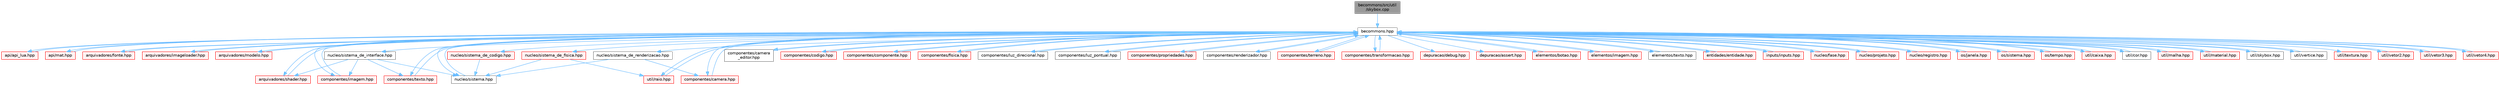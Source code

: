 digraph "becommons/src/util/skybox.cpp"
{
 // LATEX_PDF_SIZE
  bgcolor="transparent";
  edge [fontname=Helvetica,fontsize=10,labelfontname=Helvetica,labelfontsize=10];
  node [fontname=Helvetica,fontsize=10,shape=box,height=0.2,width=0.4];
  Node1 [id="Node000001",label="becommons/src/util\l/skybox.cpp",height=0.2,width=0.4,color="gray40", fillcolor="grey60", style="filled", fontcolor="black",tooltip=" "];
  Node1 -> Node2 [id="edge1_Node000001_Node000002",color="steelblue1",style="solid",tooltip=" "];
  Node2 [id="Node000002",label="becommons.hpp",height=0.2,width=0.4,color="grey40", fillcolor="white", style="filled",URL="$becommons_8hpp.html",tooltip=" "];
  Node2 -> Node3 [id="edge2_Node000002_Node000003",color="steelblue1",style="solid",tooltip=" "];
  Node3 [id="Node000003",label="api/api_lua.hpp",height=0.2,width=0.4,color="red", fillcolor="#FFF0F0", style="filled",URL="$api__lua_8hpp.html",tooltip="Gerencia a configuração do luabridge para api lua."];
  Node3 -> Node2 [id="edge3_Node000003_Node000002",color="steelblue1",style="solid",tooltip=" "];
  Node2 -> Node8 [id="edge4_Node000002_Node000008",color="steelblue1",style="solid",tooltip=" "];
  Node8 [id="Node000008",label="api/mat.hpp",height=0.2,width=0.4,color="red", fillcolor="#FFF0F0", style="filled",URL="$mat_8hpp.html",tooltip="Gerencia funçoes matemáticas."];
  Node8 -> Node2 [id="edge5_Node000008_Node000002",color="steelblue1",style="solid",tooltip=" "];
  Node2 -> Node11 [id="edge6_Node000002_Node000011",color="steelblue1",style="solid",tooltip=" "];
  Node11 [id="Node000011",label="arquivadores/fonte.hpp",height=0.2,width=0.4,color="red", fillcolor="#FFF0F0", style="filled",URL="$fonte_8hpp.html",tooltip="Define estruturas básicas para renderização de textos."];
  Node11 -> Node2 [id="edge7_Node000011_Node000002",color="steelblue1",style="solid",tooltip=" "];
  Node2 -> Node16 [id="edge8_Node000002_Node000016",color="steelblue1",style="solid",tooltip=" "];
  Node16 [id="Node000016",label="arquivadores/imageloader.hpp",height=0.2,width=0.4,color="red", fillcolor="#FFF0F0", style="filled",URL="$imageloader_8hpp.html",tooltip="Gerencia as imagems/texturas carregadas na engine."];
  Node16 -> Node2 [id="edge9_Node000016_Node000002",color="steelblue1",style="solid",tooltip=" "];
  Node2 -> Node22 [id="edge10_Node000002_Node000022",color="steelblue1",style="solid",tooltip=" "];
  Node22 [id="Node000022",label="arquivadores/modelo.hpp",height=0.2,width=0.4,color="red", fillcolor="#FFF0F0", style="filled",URL="$modelo_8hpp.html",tooltip="Carrega um modelo usando a biblioteca assimp com base em um diretório."];
  Node22 -> Node2 [id="edge11_Node000022_Node000002",color="steelblue1",style="solid",tooltip=" "];
  Node2 -> Node24 [id="edge12_Node000002_Node000024",color="steelblue1",style="solid",tooltip=" "];
  Node24 [id="Node000024",label="arquivadores/shader.hpp",height=0.2,width=0.4,color="red", fillcolor="#FFF0F0", style="filled",URL="$shader_8hpp.html",tooltip="Gerencia os shaders GLSL."];
  Node24 -> Node2 [id="edge13_Node000024_Node000002",color="steelblue1",style="solid",tooltip=" "];
  Node2 -> Node30 [id="edge14_Node000002_Node000030",color="steelblue1",style="solid",tooltip=" "];
  Node30 [id="Node000030",label="componentes/camera.hpp",height=0.2,width=0.4,color="red", fillcolor="#FFF0F0", style="filled",URL="$camera_8hpp.html",tooltip="Estrutura básica de câmera."];
  Node30 -> Node2 [id="edge15_Node000030_Node000002",color="steelblue1",style="solid",tooltip=" "];
  Node2 -> Node33 [id="edge16_Node000002_Node000033",color="steelblue1",style="solid",tooltip=" "];
  Node33 [id="Node000033",label="componentes/camera\l_editor.hpp",height=0.2,width=0.4,color="grey40", fillcolor="white", style="filled",URL="$camera__editor_8hpp.html",tooltip=" "];
  Node33 -> Node2 [id="edge17_Node000033_Node000002",color="steelblue1",style="solid",tooltip=" "];
  Node2 -> Node34 [id="edge18_Node000002_Node000034",color="steelblue1",style="solid",tooltip=" "];
  Node34 [id="Node000034",label="componentes/codigo.hpp",height=0.2,width=0.4,color="red", fillcolor="#FFF0F0", style="filled",URL="$codigo_8hpp.html",tooltip="Componente de código para entidades ECS."];
  Node34 -> Node2 [id="edge19_Node000034_Node000002",color="steelblue1",style="solid",tooltip=" "];
  Node2 -> Node36 [id="edge20_Node000002_Node000036",color="steelblue1",style="solid",tooltip=" "];
  Node36 [id="Node000036",label="componentes/componente.hpp",height=0.2,width=0.4,color="red", fillcolor="#FFF0F0", style="filled",URL="$componente_8hpp.html",tooltip="Estrutura base para componetes."];
  Node36 -> Node2 [id="edge21_Node000036_Node000002",color="steelblue1",style="solid",tooltip=" "];
  Node2 -> Node41 [id="edge22_Node000002_Node000041",color="steelblue1",style="solid",tooltip=" "];
  Node41 [id="Node000041",label="componentes/fisica.hpp",height=0.2,width=0.4,color="red", fillcolor="#FFF0F0", style="filled",URL="$fisica_8hpp.html",tooltip="Componente de física para entidades ECS."];
  Node41 -> Node2 [id="edge23_Node000041_Node000002",color="steelblue1",style="solid",tooltip=" "];
  Node2 -> Node42 [id="edge24_Node000002_Node000042",color="steelblue1",style="solid",tooltip=" "];
  Node42 [id="Node000042",label="componentes/imagem.hpp",height=0.2,width=0.4,color="red", fillcolor="#FFF0F0", style="filled",URL="$componentes_2imagem_8hpp.html",tooltip=" "];
  Node42 -> Node2 [id="edge25_Node000042_Node000002",color="steelblue1",style="solid",tooltip=" "];
  Node2 -> Node43 [id="edge26_Node000002_Node000043",color="steelblue1",style="solid",tooltip=" "];
  Node43 [id="Node000043",label="componentes/luz_direcional.hpp",height=0.2,width=0.4,color="grey40", fillcolor="white", style="filled",URL="$luz__direcional_8hpp.html",tooltip=" "];
  Node43 -> Node2 [id="edge27_Node000043_Node000002",color="steelblue1",style="solid",tooltip=" "];
  Node2 -> Node44 [id="edge28_Node000002_Node000044",color="steelblue1",style="solid",tooltip=" "];
  Node44 [id="Node000044",label="componentes/luz_pontual.hpp",height=0.2,width=0.4,color="grey40", fillcolor="white", style="filled",URL="$luz__pontual_8hpp.html",tooltip=" "];
  Node44 -> Node2 [id="edge29_Node000044_Node000002",color="steelblue1",style="solid",tooltip=" "];
  Node2 -> Node45 [id="edge30_Node000002_Node000045",color="steelblue1",style="solid",tooltip=" "];
  Node45 [id="Node000045",label="componentes/propriedades.hpp",height=0.2,width=0.4,color="red", fillcolor="#FFF0F0", style="filled",URL="$propriedades_8hpp.html",tooltip=" "];
  Node45 -> Node2 [id="edge31_Node000045_Node000002",color="steelblue1",style="solid",tooltip=" "];
  Node2 -> Node46 [id="edge32_Node000002_Node000046",color="steelblue1",style="solid",tooltip=" "];
  Node46 [id="Node000046",label="componentes/renderizador.hpp",height=0.2,width=0.4,color="grey40", fillcolor="white", style="filled",URL="$renderizador_8hpp.html",tooltip=" "];
  Node46 -> Node2 [id="edge33_Node000046_Node000002",color="steelblue1",style="solid",tooltip=" "];
  Node2 -> Node47 [id="edge34_Node000002_Node000047",color="steelblue1",style="solid",tooltip=" "];
  Node47 [id="Node000047",label="componentes/terreno.hpp",height=0.2,width=0.4,color="red", fillcolor="#FFF0F0", style="filled",URL="$terreno_8hpp.html",tooltip=" "];
  Node47 -> Node2 [id="edge35_Node000047_Node000002",color="steelblue1",style="solid",tooltip=" "];
  Node2 -> Node48 [id="edge36_Node000002_Node000048",color="steelblue1",style="solid",tooltip=" "];
  Node48 [id="Node000048",label="componentes/texto.hpp",height=0.2,width=0.4,color="red", fillcolor="#FFF0F0", style="filled",URL="$componentes_2texto_8hpp.html",tooltip=" "];
  Node48 -> Node2 [id="edge37_Node000048_Node000002",color="steelblue1",style="solid",tooltip=" "];
  Node2 -> Node49 [id="edge38_Node000002_Node000049",color="steelblue1",style="solid",tooltip=" "];
  Node49 [id="Node000049",label="componentes/transformacao.hpp",height=0.2,width=0.4,color="red", fillcolor="#FFF0F0", style="filled",URL="$transformacao_8hpp.html",tooltip="Calcula a mtriz de modelo para um objeto 3d qualquer."];
  Node49 -> Node2 [id="edge39_Node000049_Node000002",color="steelblue1",style="solid",tooltip=" "];
  Node2 -> Node53 [id="edge40_Node000002_Node000053",color="steelblue1",style="solid",tooltip=" "];
  Node53 [id="Node000053",label="depuracao/debug.hpp",height=0.2,width=0.4,color="red", fillcolor="#FFF0F0", style="filled",URL="$debug_8hpp.html",tooltip=" "];
  Node2 -> Node54 [id="edge41_Node000002_Node000054",color="steelblue1",style="solid",tooltip=" "];
  Node54 [id="Node000054",label="depuracao/assert.hpp",height=0.2,width=0.4,color="red", fillcolor="#FFF0F0", style="filled",URL="$assert_8hpp.html",tooltip=" "];
  Node2 -> Node57 [id="edge42_Node000002_Node000057",color="steelblue1",style="solid",tooltip=" "];
  Node57 [id="Node000057",label="elementos/botao.hpp",height=0.2,width=0.4,color="red", fillcolor="#FFF0F0", style="filled",URL="$botao_8hpp.html",tooltip=" "];
  Node57 -> Node2 [id="edge43_Node000057_Node000002",color="steelblue1",style="solid",tooltip=" "];
  Node2 -> Node59 [id="edge44_Node000002_Node000059",color="steelblue1",style="solid",tooltip=" "];
  Node59 [id="Node000059",label="elementos/imagem.hpp",height=0.2,width=0.4,color="red", fillcolor="#FFF0F0", style="filled",URL="$elementos_2imagem_8hpp.html",tooltip="Gerencia a configuração do luabridge para api lua."];
  Node59 -> Node2 [id="edge45_Node000059_Node000002",color="steelblue1",style="solid",tooltip=" "];
  Node2 -> Node60 [id="edge46_Node000002_Node000060",color="steelblue1",style="solid",tooltip=" "];
  Node60 [id="Node000060",label="elementos/texto.hpp",height=0.2,width=0.4,color="grey40", fillcolor="white", style="filled",URL="$elementos_2texto_8hpp.html",tooltip=" "];
  Node60 -> Node2 [id="edge47_Node000060_Node000002",color="steelblue1",style="solid",tooltip=" "];
  Node2 -> Node61 [id="edge48_Node000002_Node000061",color="steelblue1",style="solid",tooltip=" "];
  Node61 [id="Node000061",label="entidades/entidade.hpp",height=0.2,width=0.4,color="red", fillcolor="#FFF0F0", style="filled",URL="$entidade_8hpp.html",tooltip="Inclusoes e defini��es relacionadas � entidade."];
  Node61 -> Node2 [id="edge49_Node000061_Node000002",color="steelblue1",style="solid",tooltip=" "];
  Node2 -> Node62 [id="edge50_Node000002_Node000062",color="steelblue1",style="solid",tooltip=" "];
  Node62 [id="Node000062",label="inputs/inputs.hpp",height=0.2,width=0.4,color="red", fillcolor="#FFF0F0", style="filled",URL="$inputs_8hpp.html",tooltip=" "];
  Node62 -> Node2 [id="edge51_Node000062_Node000002",color="steelblue1",style="solid",tooltip=" "];
  Node2 -> Node63 [id="edge52_Node000002_Node000063",color="steelblue1",style="solid",tooltip=" "];
  Node63 [id="Node000063",label="nucleo/fase.hpp",height=0.2,width=0.4,color="red", fillcolor="#FFF0F0", style="filled",URL="$fase_8hpp.html",tooltip="Gerencia sistemas numa fase."];
  Node63 -> Node2 [id="edge53_Node000063_Node000002",color="steelblue1",style="solid",tooltip=" "];
  Node2 -> Node64 [id="edge54_Node000002_Node000064",color="steelblue1",style="solid",tooltip=" "];
  Node64 [id="Node000064",label="nucleo/projeto.hpp",height=0.2,width=0.4,color="red", fillcolor="#FFF0F0", style="filled",URL="$projeto_8hpp.html",tooltip="Gerencia configurações do projeto."];
  Node64 -> Node2 [id="edge55_Node000064_Node000002",color="steelblue1",style="solid",tooltip=" "];
  Node2 -> Node65 [id="edge56_Node000002_Node000065",color="steelblue1",style="solid",tooltip=" "];
  Node65 [id="Node000065",label="nucleo/registro.hpp",height=0.2,width=0.4,color="red", fillcolor="#FFF0F0", style="filled",URL="$registro_8hpp.html",tooltip="Inclusoes e definições relacionadas à registro."];
  Node65 -> Node2 [id="edge57_Node000065_Node000002",color="steelblue1",style="solid",tooltip=" "];
  Node2 -> Node67 [id="edge58_Node000002_Node000067",color="steelblue1",style="solid",tooltip=" "];
  Node67 [id="Node000067",label="nucleo/sistema.hpp",height=0.2,width=0.4,color="grey40", fillcolor="white", style="filled",URL="$nucleo_2sistema_8hpp.html",tooltip=" "];
  Node67 -> Node2 [id="edge59_Node000067_Node000002",color="steelblue1",style="solid",tooltip=" "];
  Node2 -> Node68 [id="edge60_Node000002_Node000068",color="steelblue1",style="solid",tooltip=" "];
  Node68 [id="Node000068",label="nucleo/sistema_de_codigo.hpp",height=0.2,width=0.4,color="red", fillcolor="#FFF0F0", style="filled",URL="$sistema__de__codigo_8hpp.html",tooltip=" "];
  Node68 -> Node67 [id="edge61_Node000068_Node000067",color="steelblue1",style="solid",tooltip=" "];
  Node2 -> Node71 [id="edge62_Node000002_Node000071",color="steelblue1",style="solid",tooltip=" "];
  Node71 [id="Node000071",label="nucleo/sistema_de_fisica.hpp",height=0.2,width=0.4,color="red", fillcolor="#FFF0F0", style="filled",URL="$sistema__de__fisica_8hpp.html",tooltip="Gerencia a fisica de jogo com o bullet3."];
  Node71 -> Node67 [id="edge63_Node000071_Node000067",color="steelblue1",style="solid",tooltip=" "];
  Node71 -> Node72 [id="edge64_Node000071_Node000072",color="steelblue1",style="solid",tooltip=" "];
  Node72 [id="Node000072",label="util/raio.hpp",height=0.2,width=0.4,color="red", fillcolor="#FFF0F0", style="filled",URL="$raio_8hpp.html",tooltip=" "];
  Node72 -> Node2 [id="edge65_Node000072_Node000002",color="steelblue1",style="solid",tooltip=" "];
  Node2 -> Node73 [id="edge66_Node000002_Node000073",color="steelblue1",style="solid",tooltip=" "];
  Node73 [id="Node000073",label="nucleo/sistema_de_interface.hpp",height=0.2,width=0.4,color="grey40", fillcolor="white", style="filled",URL="$sistema__de__interface_8hpp.html",tooltip=" "];
  Node73 -> Node67 [id="edge67_Node000073_Node000067",color="steelblue1",style="solid",tooltip=" "];
  Node73 -> Node24 [id="edge68_Node000073_Node000024",color="steelblue1",style="solid",tooltip=" "];
  Node73 -> Node48 [id="edge69_Node000073_Node000048",color="steelblue1",style="solid",tooltip=" "];
  Node73 -> Node42 [id="edge70_Node000073_Node000042",color="steelblue1",style="solid",tooltip=" "];
  Node2 -> Node74 [id="edge71_Node000002_Node000074",color="steelblue1",style="solid",tooltip=" "];
  Node74 [id="Node000074",label="nucleo/sistema_de_renderizacao.hpp",height=0.2,width=0.4,color="grey40", fillcolor="white", style="filled",URL="$sistema__de__renderizacao_8hpp.html",tooltip="Gerencia a renderizacao."];
  Node74 -> Node67 [id="edge72_Node000074_Node000067",color="steelblue1",style="solid",tooltip=" "];
  Node74 -> Node30 [id="edge73_Node000074_Node000030",color="steelblue1",style="solid",tooltip=" "];
  Node2 -> Node75 [id="edge74_Node000002_Node000075",color="steelblue1",style="solid",tooltip=" "];
  Node75 [id="Node000075",label="os/janela.hpp",height=0.2,width=0.4,color="red", fillcolor="#FFF0F0", style="filled",URL="$janela_8hpp.html",tooltip="Inicia e gerencia janela glfw."];
  Node75 -> Node2 [id="edge75_Node000075_Node000002",color="steelblue1",style="solid",tooltip=" "];
  Node2 -> Node76 [id="edge76_Node000002_Node000076",color="steelblue1",style="solid",tooltip=" "];
  Node76 [id="Node000076",label="os/sistema.hpp",height=0.2,width=0.4,color="red", fillcolor="#FFF0F0", style="filled",URL="$os_2sistema_8hpp.html",tooltip="funçoes do sistema"];
  Node76 -> Node2 [id="edge77_Node000076_Node000002",color="steelblue1",style="solid",tooltip=" "];
  Node2 -> Node79 [id="edge78_Node000002_Node000079",color="steelblue1",style="solid",tooltip=" "];
  Node79 [id="Node000079",label="os/tempo.hpp",height=0.2,width=0.4,color="red", fillcolor="#FFF0F0", style="filled",URL="$tempo_8hpp.html",tooltip="Inicia e gerencia o tempo."];
  Node79 -> Node2 [id="edge79_Node000079_Node000002",color="steelblue1",style="solid",tooltip=" "];
  Node2 -> Node81 [id="edge80_Node000002_Node000081",color="steelblue1",style="solid",tooltip=" "];
  Node81 [id="Node000081",label="util/caixa.hpp",height=0.2,width=0.4,color="red", fillcolor="#FFF0F0", style="filled",URL="$caixa_8hpp.html",tooltip=" "];
  Node81 -> Node2 [id="edge81_Node000081_Node000002",color="steelblue1",style="solid",tooltip=" "];
  Node2 -> Node82 [id="edge82_Node000002_Node000082",color="steelblue1",style="solid",tooltip=" "];
  Node82 [id="Node000082",label="util/cor.hpp",height=0.2,width=0.4,color="grey40", fillcolor="white", style="filled",URL="$cor_8hpp.html",tooltip=" "];
  Node82 -> Node2 [id="edge83_Node000082_Node000002",color="steelblue1",style="solid",tooltip=" "];
  Node2 -> Node83 [id="edge84_Node000002_Node000083",color="steelblue1",style="solid",tooltip=" "];
  Node83 [id="Node000083",label="util/malha.hpp",height=0.2,width=0.4,color="red", fillcolor="#FFF0F0", style="filled",URL="$malha_8hpp.html",tooltip=" "];
  Node83 -> Node2 [id="edge85_Node000083_Node000002",color="steelblue1",style="solid",tooltip=" "];
  Node2 -> Node84 [id="edge86_Node000002_Node000084",color="steelblue1",style="solid",tooltip=" "];
  Node84 [id="Node000084",label="util/material.hpp",height=0.2,width=0.4,color="red", fillcolor="#FFF0F0", style="filled",URL="$material_8hpp.html",tooltip=" "];
  Node84 -> Node2 [id="edge87_Node000084_Node000002",color="steelblue1",style="solid",tooltip=" "];
  Node2 -> Node72 [id="edge88_Node000002_Node000072",color="steelblue1",style="solid",tooltip=" "];
  Node2 -> Node85 [id="edge89_Node000002_Node000085",color="steelblue1",style="solid",tooltip=" "];
  Node85 [id="Node000085",label="util/skybox.hpp",height=0.2,width=0.4,color="grey40", fillcolor="white", style="filled",URL="$skybox_8hpp.html",tooltip=" "];
  Node85 -> Node2 [id="edge90_Node000085_Node000002",color="steelblue1",style="solid",tooltip=" "];
  Node2 -> Node86 [id="edge91_Node000002_Node000086",color="steelblue1",style="solid",tooltip=" "];
  Node86 [id="Node000086",label="util/vertice.hpp",height=0.2,width=0.4,color="grey40", fillcolor="white", style="filled",URL="$vertice_8hpp.html",tooltip=" "];
  Node86 -> Node2 [id="edge92_Node000086_Node000002",color="steelblue1",style="solid",tooltip=" "];
  Node2 -> Node87 [id="edge93_Node000002_Node000087",color="steelblue1",style="solid",tooltip=" "];
  Node87 [id="Node000087",label="util/textura.hpp",height=0.2,width=0.4,color="red", fillcolor="#FFF0F0", style="filled",URL="$textura_8hpp.html",tooltip=" "];
  Node2 -> Node88 [id="edge94_Node000002_Node000088",color="steelblue1",style="solid",tooltip=" "];
  Node88 [id="Node000088",label="util/vetor2.hpp",height=0.2,width=0.4,color="red", fillcolor="#FFF0F0", style="filled",URL="$vetor2_8hpp.html",tooltip=" "];
  Node88 -> Node2 [id="edge95_Node000088_Node000002",color="steelblue1",style="solid",tooltip=" "];
  Node2 -> Node89 [id="edge96_Node000002_Node000089",color="steelblue1",style="solid",tooltip=" "];
  Node89 [id="Node000089",label="util/vetor3.hpp",height=0.2,width=0.4,color="red", fillcolor="#FFF0F0", style="filled",URL="$vetor3_8hpp.html",tooltip=" "];
  Node89 -> Node2 [id="edge97_Node000089_Node000002",color="steelblue1",style="solid",tooltip=" "];
  Node2 -> Node90 [id="edge98_Node000002_Node000090",color="steelblue1",style="solid",tooltip=" "];
  Node90 [id="Node000090",label="util/vetor4.hpp",height=0.2,width=0.4,color="red", fillcolor="#FFF0F0", style="filled",URL="$vetor4_8hpp.html",tooltip=" "];
  Node90 -> Node2 [id="edge99_Node000090_Node000002",color="steelblue1",style="solid",tooltip=" "];
}
